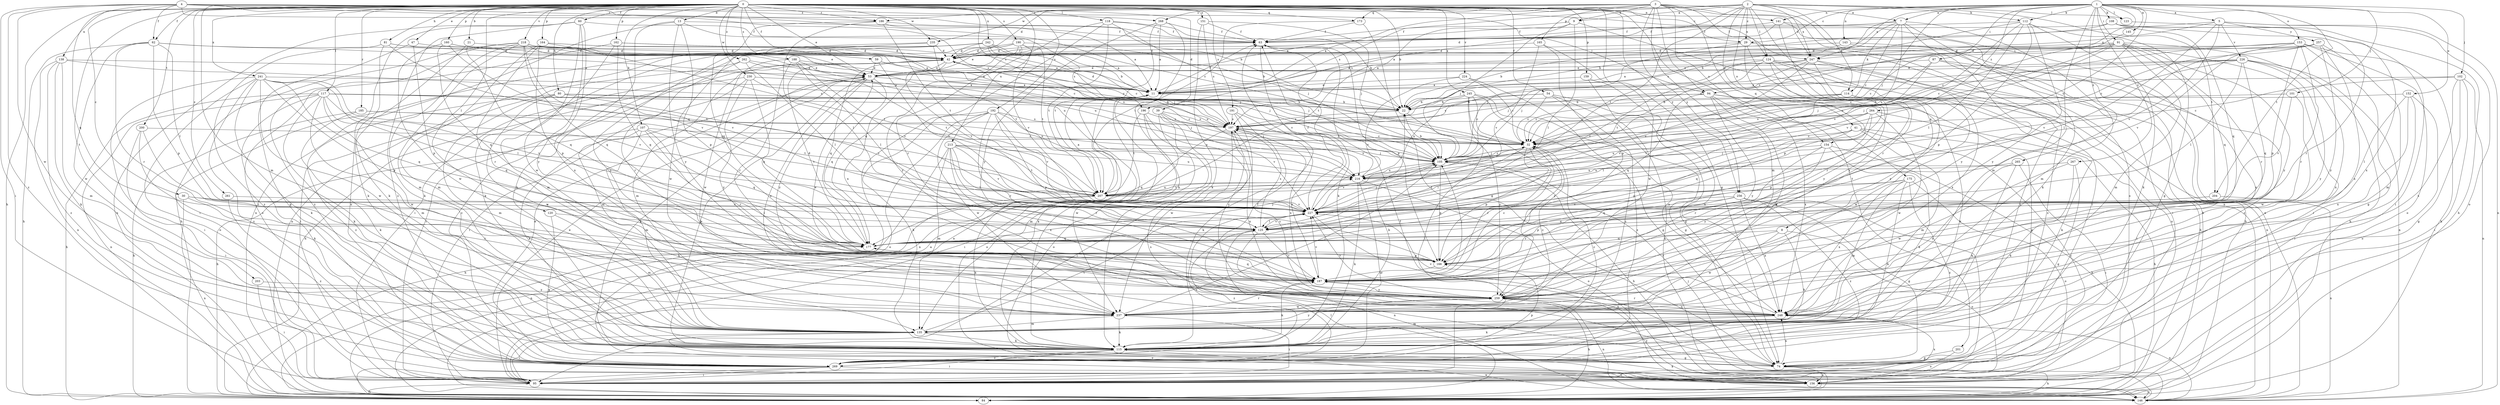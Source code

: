 strict digraph  {
0;
1;
2;
3;
4;
5;
7;
8;
9;
11;
13;
21;
22;
29;
30;
32;
39;
41;
42;
47;
53;
54;
59;
60;
62;
63;
74;
80;
81;
84;
87;
91;
94;
95;
101;
102;
105;
107;
108;
112;
114;
115;
117;
118;
120;
123;
124;
125;
135;
138;
141;
143;
145;
146;
151;
152;
153;
154;
156;
159;
160;
162;
164;
165;
166;
173;
175;
177;
185;
186;
187;
188;
190;
191;
192;
196;
197;
200;
201;
203;
204;
207;
213;
216;
218;
224;
226;
227;
230;
235;
237;
241;
242;
245;
247;
248;
256;
257;
259;
261;
262;
264;
265;
267;
268;
269;
0 -> 13  [label=b];
0 -> 21  [label=b];
0 -> 22  [label=b];
0 -> 29  [label=c];
0 -> 39  [label=d];
0 -> 47  [label=e];
0 -> 53  [label=e];
0 -> 54  [label=f];
0 -> 59  [label=f];
0 -> 60  [label=f];
0 -> 62  [label=f];
0 -> 74  [label=g];
0 -> 80  [label=h];
0 -> 81  [label=h];
0 -> 84  [label=h];
0 -> 107  [label=k];
0 -> 117  [label=l];
0 -> 118  [label=l];
0 -> 120  [label=l];
0 -> 135  [label=m];
0 -> 138  [label=n];
0 -> 141  [label=n];
0 -> 151  [label=o];
0 -> 159  [label=p];
0 -> 160  [label=p];
0 -> 162  [label=p];
0 -> 164  [label=p];
0 -> 173  [label=q];
0 -> 185  [label=r];
0 -> 186  [label=r];
0 -> 188  [label=s];
0 -> 190  [label=s];
0 -> 191  [label=s];
0 -> 192  [label=s];
0 -> 196  [label=s];
0 -> 200  [label=t];
0 -> 201  [label=t];
0 -> 203  [label=t];
0 -> 213  [label=u];
0 -> 218  [label=v];
0 -> 224  [label=v];
0 -> 230  [label=w];
0 -> 235  [label=w];
0 -> 241  [label=x];
0 -> 242  [label=x];
0 -> 245  [label=x];
0 -> 256  [label=y];
0 -> 261  [label=z];
0 -> 262  [label=z];
1 -> 5  [label=a];
1 -> 7  [label=a];
1 -> 29  [label=c];
1 -> 87  [label=i];
1 -> 91  [label=i];
1 -> 94  [label=i];
1 -> 101  [label=j];
1 -> 102  [label=j];
1 -> 105  [label=j];
1 -> 108  [label=k];
1 -> 112  [label=k];
1 -> 123  [label=l];
1 -> 135  [label=m];
1 -> 141  [label=n];
1 -> 143  [label=n];
1 -> 145  [label=n];
1 -> 152  [label=o];
1 -> 153  [label=o];
1 -> 204  [label=t];
1 -> 216  [label=u];
1 -> 247  [label=x];
1 -> 264  [label=z];
1 -> 265  [label=z];
1 -> 267  [label=z];
2 -> 7  [label=a];
2 -> 8  [label=a];
2 -> 9  [label=a];
2 -> 29  [label=c];
2 -> 41  [label=d];
2 -> 42  [label=d];
2 -> 112  [label=k];
2 -> 114  [label=k];
2 -> 123  [label=l];
2 -> 124  [label=l];
2 -> 154  [label=o];
2 -> 196  [label=s];
2 -> 197  [label=s];
2 -> 204  [label=t];
2 -> 207  [label=t];
2 -> 247  [label=x];
2 -> 268  [label=z];
3 -> 9  [label=a];
3 -> 11  [label=a];
3 -> 94  [label=i];
3 -> 124  [label=l];
3 -> 135  [label=m];
3 -> 146  [label=n];
3 -> 154  [label=o];
3 -> 156  [label=o];
3 -> 165  [label=p];
3 -> 173  [label=q];
3 -> 175  [label=q];
3 -> 186  [label=r];
3 -> 235  [label=w];
3 -> 247  [label=x];
3 -> 256  [label=y];
4 -> 22  [label=b];
4 -> 30  [label=c];
4 -> 32  [label=c];
4 -> 62  [label=f];
4 -> 94  [label=i];
4 -> 95  [label=i];
4 -> 177  [label=q];
4 -> 186  [label=r];
4 -> 197  [label=s];
4 -> 237  [label=w];
4 -> 247  [label=x];
4 -> 268  [label=z];
4 -> 269  [label=z];
5 -> 42  [label=d];
5 -> 125  [label=l];
5 -> 146  [label=n];
5 -> 156  [label=o];
5 -> 226  [label=v];
5 -> 227  [label=v];
5 -> 247  [label=x];
5 -> 257  [label=y];
7 -> 22  [label=b];
7 -> 32  [label=c];
7 -> 63  [label=f];
7 -> 114  [label=k];
7 -> 115  [label=k];
7 -> 135  [label=m];
7 -> 197  [label=s];
7 -> 216  [label=u];
7 -> 259  [label=y];
8 -> 115  [label=k];
8 -> 156  [label=o];
8 -> 177  [label=q];
8 -> 187  [label=r];
8 -> 237  [label=w];
9 -> 63  [label=f];
9 -> 95  [label=i];
9 -> 105  [label=j];
9 -> 125  [label=l];
9 -> 207  [label=t];
11 -> 22  [label=b];
11 -> 42  [label=d];
11 -> 63  [label=f];
11 -> 115  [label=k];
11 -> 146  [label=n];
13 -> 63  [label=f];
13 -> 115  [label=k];
13 -> 146  [label=n];
13 -> 166  [label=p];
13 -> 197  [label=s];
13 -> 259  [label=y];
21 -> 42  [label=d];
21 -> 115  [label=k];
21 -> 177  [label=q];
22 -> 197  [label=s];
22 -> 259  [label=y];
29 -> 42  [label=d];
29 -> 105  [label=j];
29 -> 166  [label=p];
29 -> 259  [label=y];
29 -> 269  [label=z];
30 -> 125  [label=l];
30 -> 146  [label=n];
30 -> 187  [label=r];
30 -> 227  [label=v];
32 -> 105  [label=j];
32 -> 125  [label=l];
32 -> 166  [label=p];
32 -> 187  [label=r];
39 -> 95  [label=i];
39 -> 105  [label=j];
39 -> 135  [label=m];
39 -> 156  [label=o];
39 -> 197  [label=s];
39 -> 227  [label=v];
41 -> 32  [label=c];
41 -> 84  [label=h];
41 -> 95  [label=i];
41 -> 135  [label=m];
41 -> 166  [label=p];
41 -> 216  [label=u];
42 -> 53  [label=e];
42 -> 63  [label=f];
42 -> 95  [label=i];
42 -> 105  [label=j];
42 -> 135  [label=m];
42 -> 177  [label=q];
42 -> 216  [label=u];
42 -> 227  [label=v];
42 -> 269  [label=z];
47 -> 42  [label=d];
47 -> 74  [label=g];
47 -> 166  [label=p];
53 -> 11  [label=a];
53 -> 74  [label=g];
53 -> 95  [label=i];
53 -> 177  [label=q];
53 -> 248  [label=x];
53 -> 259  [label=y];
54 -> 22  [label=b];
54 -> 32  [label=c];
54 -> 74  [label=g];
54 -> 197  [label=s];
54 -> 248  [label=x];
54 -> 269  [label=z];
59 -> 53  [label=e];
59 -> 105  [label=j];
59 -> 227  [label=v];
60 -> 63  [label=f];
60 -> 146  [label=n];
60 -> 156  [label=o];
60 -> 237  [label=w];
60 -> 248  [label=x];
60 -> 259  [label=y];
60 -> 269  [label=z];
62 -> 42  [label=d];
62 -> 84  [label=h];
62 -> 125  [label=l];
62 -> 166  [label=p];
62 -> 187  [label=r];
62 -> 216  [label=u];
62 -> 237  [label=w];
63 -> 42  [label=d];
63 -> 115  [label=k];
63 -> 166  [label=p];
63 -> 227  [label=v];
74 -> 53  [label=e];
74 -> 63  [label=f];
74 -> 84  [label=h];
74 -> 156  [label=o];
74 -> 197  [label=s];
74 -> 248  [label=x];
80 -> 22  [label=b];
80 -> 105  [label=j];
80 -> 135  [label=m];
80 -> 227  [label=v];
80 -> 237  [label=w];
80 -> 269  [label=z];
81 -> 42  [label=d];
81 -> 105  [label=j];
81 -> 115  [label=k];
81 -> 227  [label=v];
81 -> 269  [label=z];
84 -> 125  [label=l];
87 -> 32  [label=c];
87 -> 53  [label=e];
87 -> 105  [label=j];
87 -> 248  [label=x];
87 -> 269  [label=z];
91 -> 11  [label=a];
91 -> 32  [label=c];
91 -> 42  [label=d];
91 -> 84  [label=h];
91 -> 95  [label=i];
91 -> 135  [label=m];
91 -> 177  [label=q];
91 -> 187  [label=r];
91 -> 216  [label=u];
91 -> 227  [label=v];
91 -> 259  [label=y];
94 -> 22  [label=b];
94 -> 32  [label=c];
94 -> 74  [label=g];
94 -> 115  [label=k];
94 -> 177  [label=q];
94 -> 237  [label=w];
94 -> 248  [label=x];
94 -> 259  [label=y];
95 -> 11  [label=a];
95 -> 53  [label=e];
95 -> 84  [label=h];
95 -> 248  [label=x];
101 -> 22  [label=b];
101 -> 227  [label=v];
101 -> 237  [label=w];
102 -> 11  [label=a];
102 -> 32  [label=c];
102 -> 74  [label=g];
102 -> 95  [label=i];
102 -> 146  [label=n];
102 -> 248  [label=x];
105 -> 22  [label=b];
105 -> 32  [label=c];
105 -> 84  [label=h];
105 -> 166  [label=p];
105 -> 216  [label=u];
105 -> 227  [label=v];
107 -> 32  [label=c];
107 -> 84  [label=h];
107 -> 115  [label=k];
107 -> 135  [label=m];
107 -> 177  [label=q];
107 -> 187  [label=r];
107 -> 207  [label=t];
108 -> 11  [label=a];
108 -> 63  [label=f];
108 -> 84  [label=h];
108 -> 95  [label=i];
108 -> 177  [label=q];
108 -> 187  [label=r];
112 -> 22  [label=b];
112 -> 63  [label=f];
112 -> 74  [label=g];
112 -> 115  [label=k];
112 -> 125  [label=l];
112 -> 166  [label=p];
112 -> 227  [label=v];
112 -> 259  [label=y];
114 -> 22  [label=b];
114 -> 32  [label=c];
114 -> 95  [label=i];
114 -> 227  [label=v];
114 -> 237  [label=w];
115 -> 22  [label=b];
115 -> 32  [label=c];
115 -> 74  [label=g];
115 -> 95  [label=i];
115 -> 146  [label=n];
115 -> 269  [label=z];
117 -> 22  [label=b];
117 -> 32  [label=c];
117 -> 84  [label=h];
117 -> 115  [label=k];
117 -> 135  [label=m];
117 -> 146  [label=n];
117 -> 177  [label=q];
117 -> 216  [label=u];
117 -> 227  [label=v];
117 -> 237  [label=w];
117 -> 269  [label=z];
118 -> 22  [label=b];
118 -> 63  [label=f];
118 -> 105  [label=j];
118 -> 177  [label=q];
118 -> 187  [label=r];
118 -> 207  [label=t];
120 -> 74  [label=g];
120 -> 125  [label=l];
120 -> 135  [label=m];
123 -> 248  [label=x];
124 -> 53  [label=e];
124 -> 84  [label=h];
124 -> 105  [label=j];
124 -> 146  [label=n];
124 -> 156  [label=o];
124 -> 187  [label=r];
124 -> 227  [label=v];
124 -> 259  [label=y];
125 -> 146  [label=n];
125 -> 177  [label=q];
125 -> 187  [label=r];
125 -> 197  [label=s];
125 -> 227  [label=v];
125 -> 269  [label=z];
135 -> 95  [label=i];
135 -> 115  [label=k];
135 -> 156  [label=o];
135 -> 227  [label=v];
135 -> 259  [label=y];
138 -> 53  [label=e];
138 -> 115  [label=k];
138 -> 135  [label=m];
138 -> 146  [label=n];
138 -> 197  [label=s];
138 -> 269  [label=z];
141 -> 53  [label=e];
141 -> 63  [label=f];
141 -> 84  [label=h];
141 -> 146  [label=n];
141 -> 187  [label=r];
143 -> 22  [label=b];
143 -> 42  [label=d];
143 -> 84  [label=h];
143 -> 95  [label=i];
145 -> 32  [label=c];
146 -> 11  [label=a];
146 -> 63  [label=f];
146 -> 105  [label=j];
151 -> 63  [label=f];
151 -> 105  [label=j];
151 -> 115  [label=k];
151 -> 197  [label=s];
152 -> 22  [label=b];
152 -> 95  [label=i];
152 -> 125  [label=l];
152 -> 156  [label=o];
152 -> 248  [label=x];
153 -> 11  [label=a];
153 -> 32  [label=c];
153 -> 42  [label=d];
153 -> 74  [label=g];
153 -> 84  [label=h];
153 -> 156  [label=o];
153 -> 166  [label=p];
153 -> 187  [label=r];
153 -> 227  [label=v];
154 -> 84  [label=h];
154 -> 105  [label=j];
154 -> 115  [label=k];
154 -> 125  [label=l];
154 -> 187  [label=r];
154 -> 259  [label=y];
156 -> 115  [label=k];
156 -> 146  [label=n];
156 -> 259  [label=y];
159 -> 11  [label=a];
159 -> 74  [label=g];
159 -> 84  [label=h];
160 -> 42  [label=d];
160 -> 53  [label=e];
160 -> 177  [label=q];
160 -> 227  [label=v];
160 -> 237  [label=w];
162 -> 11  [label=a];
162 -> 42  [label=d];
162 -> 135  [label=m];
162 -> 156  [label=o];
162 -> 177  [label=q];
164 -> 32  [label=c];
164 -> 42  [label=d];
164 -> 135  [label=m];
164 -> 166  [label=p];
164 -> 187  [label=r];
164 -> 207  [label=t];
165 -> 42  [label=d];
165 -> 166  [label=p];
165 -> 227  [label=v];
165 -> 237  [label=w];
166 -> 187  [label=r];
173 -> 63  [label=f];
173 -> 74  [label=g];
173 -> 207  [label=t];
175 -> 115  [label=k];
175 -> 135  [label=m];
175 -> 156  [label=o];
175 -> 177  [label=q];
175 -> 207  [label=t];
175 -> 248  [label=x];
175 -> 269  [label=z];
177 -> 42  [label=d];
177 -> 105  [label=j];
177 -> 166  [label=p];
185 -> 84  [label=h];
185 -> 115  [label=k];
185 -> 197  [label=s];
185 -> 207  [label=t];
186 -> 11  [label=a];
186 -> 63  [label=f];
186 -> 125  [label=l];
186 -> 177  [label=q];
186 -> 207  [label=t];
187 -> 32  [label=c];
187 -> 105  [label=j];
187 -> 115  [label=k];
187 -> 177  [label=q];
187 -> 227  [label=v];
187 -> 259  [label=y];
188 -> 11  [label=a];
188 -> 53  [label=e];
188 -> 125  [label=l];
188 -> 187  [label=r];
188 -> 227  [label=v];
188 -> 237  [label=w];
190 -> 22  [label=b];
190 -> 42  [label=d];
190 -> 53  [label=e];
190 -> 95  [label=i];
190 -> 207  [label=t];
190 -> 227  [label=v];
190 -> 248  [label=x];
190 -> 259  [label=y];
191 -> 105  [label=j];
191 -> 115  [label=k];
191 -> 197  [label=s];
191 -> 237  [label=w];
192 -> 84  [label=h];
192 -> 115  [label=k];
192 -> 156  [label=o];
192 -> 166  [label=p];
192 -> 187  [label=r];
192 -> 197  [label=s];
192 -> 216  [label=u];
192 -> 227  [label=v];
192 -> 237  [label=w];
196 -> 156  [label=o];
196 -> 197  [label=s];
196 -> 207  [label=t];
196 -> 237  [label=w];
196 -> 259  [label=y];
197 -> 32  [label=c];
197 -> 95  [label=i];
197 -> 177  [label=q];
197 -> 187  [label=r];
197 -> 248  [label=x];
200 -> 32  [label=c];
200 -> 95  [label=i];
200 -> 115  [label=k];
200 -> 187  [label=r];
201 -> 74  [label=g];
201 -> 156  [label=o];
203 -> 95  [label=i];
203 -> 259  [label=y];
204 -> 146  [label=n];
204 -> 177  [label=q];
204 -> 227  [label=v];
207 -> 11  [label=a];
207 -> 115  [label=k];
207 -> 146  [label=n];
207 -> 216  [label=u];
207 -> 227  [label=v];
213 -> 84  [label=h];
213 -> 105  [label=j];
213 -> 125  [label=l];
213 -> 135  [label=m];
213 -> 187  [label=r];
213 -> 207  [label=t];
213 -> 216  [label=u];
213 -> 227  [label=v];
213 -> 248  [label=x];
216 -> 115  [label=k];
216 -> 156  [label=o];
216 -> 197  [label=s];
216 -> 207  [label=t];
216 -> 269  [label=z];
218 -> 11  [label=a];
218 -> 32  [label=c];
218 -> 42  [label=d];
218 -> 95  [label=i];
218 -> 115  [label=k];
218 -> 135  [label=m];
218 -> 177  [label=q];
218 -> 207  [label=t];
218 -> 216  [label=u];
218 -> 269  [label=z];
224 -> 11  [label=a];
224 -> 32  [label=c];
224 -> 227  [label=v];
224 -> 269  [label=z];
226 -> 11  [label=a];
226 -> 53  [label=e];
226 -> 105  [label=j];
226 -> 125  [label=l];
226 -> 146  [label=n];
226 -> 177  [label=q];
226 -> 197  [label=s];
226 -> 248  [label=x];
226 -> 259  [label=y];
227 -> 63  [label=f];
227 -> 105  [label=j];
227 -> 125  [label=l];
227 -> 146  [label=n];
230 -> 11  [label=a];
230 -> 84  [label=h];
230 -> 135  [label=m];
230 -> 177  [label=q];
230 -> 197  [label=s];
230 -> 259  [label=y];
235 -> 42  [label=d];
235 -> 146  [label=n];
235 -> 207  [label=t];
235 -> 237  [label=w];
237 -> 32  [label=c];
237 -> 95  [label=i];
237 -> 105  [label=j];
237 -> 115  [label=k];
237 -> 135  [label=m];
237 -> 187  [label=r];
241 -> 11  [label=a];
241 -> 95  [label=i];
241 -> 115  [label=k];
241 -> 125  [label=l];
241 -> 156  [label=o];
241 -> 166  [label=p];
241 -> 177  [label=q];
241 -> 227  [label=v];
241 -> 237  [label=w];
241 -> 269  [label=z];
242 -> 11  [label=a];
242 -> 22  [label=b];
242 -> 32  [label=c];
242 -> 42  [label=d];
242 -> 84  [label=h];
242 -> 105  [label=j];
242 -> 115  [label=k];
242 -> 259  [label=y];
245 -> 22  [label=b];
245 -> 32  [label=c];
245 -> 74  [label=g];
245 -> 95  [label=i];
245 -> 216  [label=u];
245 -> 248  [label=x];
245 -> 259  [label=y];
247 -> 53  [label=e];
247 -> 105  [label=j];
247 -> 207  [label=t];
247 -> 227  [label=v];
247 -> 248  [label=x];
247 -> 259  [label=y];
247 -> 269  [label=z];
248 -> 115  [label=k];
248 -> 135  [label=m];
248 -> 146  [label=n];
248 -> 187  [label=r];
248 -> 197  [label=s];
248 -> 227  [label=v];
256 -> 74  [label=g];
256 -> 95  [label=i];
256 -> 166  [label=p];
256 -> 187  [label=r];
256 -> 227  [label=v];
256 -> 248  [label=x];
256 -> 269  [label=z];
257 -> 32  [label=c];
257 -> 42  [label=d];
257 -> 135  [label=m];
257 -> 197  [label=s];
257 -> 227  [label=v];
257 -> 248  [label=x];
257 -> 259  [label=y];
259 -> 53  [label=e];
259 -> 84  [label=h];
259 -> 146  [label=n];
259 -> 197  [label=s];
259 -> 227  [label=v];
259 -> 237  [label=w];
259 -> 248  [label=x];
261 -> 227  [label=v];
261 -> 269  [label=z];
262 -> 53  [label=e];
262 -> 95  [label=i];
262 -> 125  [label=l];
262 -> 187  [label=r];
262 -> 207  [label=t];
264 -> 115  [label=k];
264 -> 125  [label=l];
264 -> 166  [label=p];
264 -> 177  [label=q];
264 -> 197  [label=s];
264 -> 207  [label=t];
264 -> 237  [label=w];
265 -> 95  [label=i];
265 -> 115  [label=k];
265 -> 216  [label=u];
265 -> 248  [label=x];
267 -> 74  [label=g];
267 -> 115  [label=k];
267 -> 216  [label=u];
267 -> 237  [label=w];
268 -> 11  [label=a];
268 -> 63  [label=f];
268 -> 115  [label=k];
268 -> 207  [label=t];
268 -> 259  [label=y];
269 -> 53  [label=e];
269 -> 84  [label=h];
269 -> 95  [label=i];
269 -> 156  [label=o];
269 -> 166  [label=p];
269 -> 227  [label=v];
}
